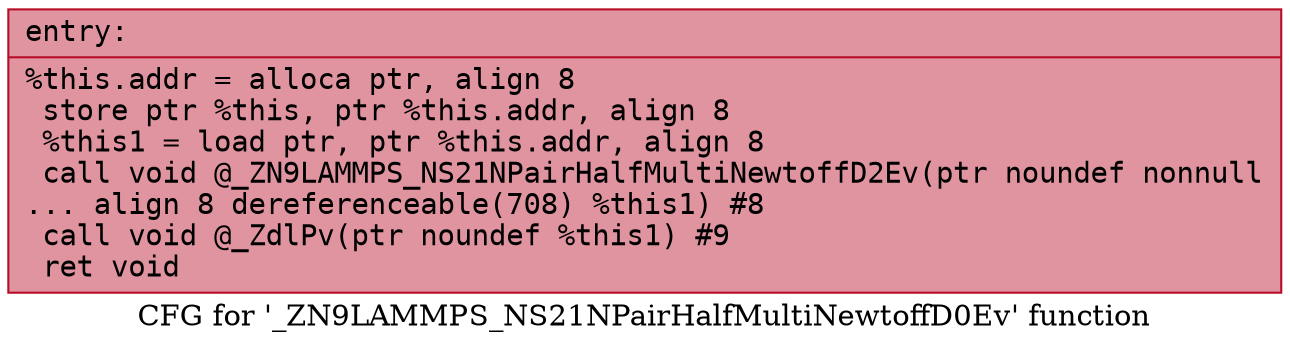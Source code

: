 digraph "CFG for '_ZN9LAMMPS_NS21NPairHalfMultiNewtoffD0Ev' function" {
	label="CFG for '_ZN9LAMMPS_NS21NPairHalfMultiNewtoffD0Ev' function";

	Node0x5638f7808b40 [shape=record,color="#b70d28ff", style=filled, fillcolor="#b70d2870" fontname="Courier",label="{entry:\l|  %this.addr = alloca ptr, align 8\l  store ptr %this, ptr %this.addr, align 8\l  %this1 = load ptr, ptr %this.addr, align 8\l  call void @_ZN9LAMMPS_NS21NPairHalfMultiNewtoffD2Ev(ptr noundef nonnull\l... align 8 dereferenceable(708) %this1) #8\l  call void @_ZdlPv(ptr noundef %this1) #9\l  ret void\l}"];
}
